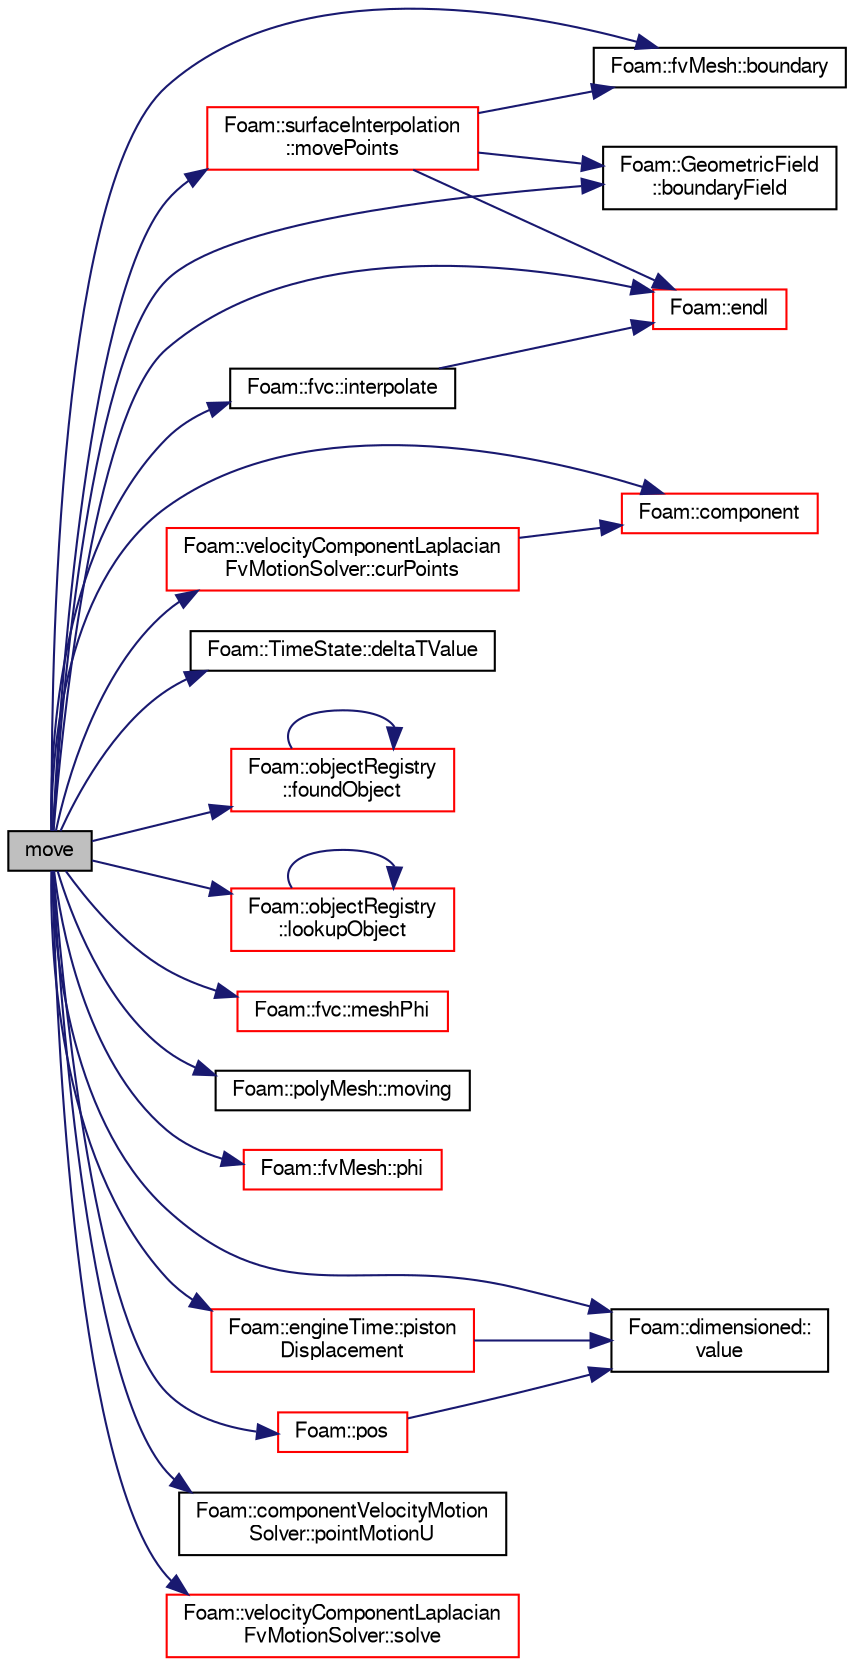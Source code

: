 digraph "move"
{
  bgcolor="transparent";
  edge [fontname="FreeSans",fontsize="10",labelfontname="FreeSans",labelfontsize="10"];
  node [fontname="FreeSans",fontsize="10",shape=record];
  rankdir="LR";
  Node11 [label="move",height=0.2,width=0.4,color="black", fillcolor="grey75", style="filled", fontcolor="black"];
  Node11 -> Node12 [color="midnightblue",fontsize="10",style="solid",fontname="FreeSans"];
  Node12 [label="Foam::fvMesh::boundary",height=0.2,width=0.4,color="black",URL="$a22766.html#a1fc8b179063cf5d6805da64ff1975126",tooltip="Return reference to boundary mesh. "];
  Node11 -> Node13 [color="midnightblue",fontsize="10",style="solid",fontname="FreeSans"];
  Node13 [label="Foam::GeometricField\l::boundaryField",height=0.2,width=0.4,color="black",URL="$a22434.html#a3c6c1a789b48ea0c5e8bff64f9c14f2d",tooltip="Return reference to GeometricBoundaryField. "];
  Node11 -> Node14 [color="midnightblue",fontsize="10",style="solid",fontname="FreeSans"];
  Node14 [label="Foam::component",height=0.2,width=0.4,color="red",URL="$a21124.html#a38788135ad21a6daaf3af2a761b33508"];
  Node11 -> Node16 [color="midnightblue",fontsize="10",style="solid",fontname="FreeSans"];
  Node16 [label="Foam::velocityComponentLaplacian\lFvMotionSolver::curPoints",height=0.2,width=0.4,color="red",URL="$a23310.html#a1996b85ae62abe724454832e65fdbfa4",tooltip="Return point location obtained from the current motion field. "];
  Node16 -> Node14 [color="midnightblue",fontsize="10",style="solid",fontname="FreeSans"];
  Node11 -> Node20 [color="midnightblue",fontsize="10",style="solid",fontname="FreeSans"];
  Node20 [label="Foam::TimeState::deltaTValue",height=0.2,width=0.4,color="black",URL="$a26362.html#aeb7fdbc18a6f908efa70a34e5688436c",tooltip="Return time step value. "];
  Node11 -> Node21 [color="midnightblue",fontsize="10",style="solid",fontname="FreeSans"];
  Node21 [label="Foam::endl",height=0.2,width=0.4,color="red",URL="$a21124.html#a2db8fe02a0d3909e9351bb4275b23ce4",tooltip="Add newline and flush stream. "];
  Node11 -> Node23 [color="midnightblue",fontsize="10",style="solid",fontname="FreeSans"];
  Node23 [label="Foam::objectRegistry\l::foundObject",height=0.2,width=0.4,color="red",URL="$a26326.html#afb1fd730975d12fa5bcd4252fbf2b92c",tooltip="Is the named Type found? "];
  Node23 -> Node23 [color="midnightblue",fontsize="10",style="solid",fontname="FreeSans"];
  Node11 -> Node33 [color="midnightblue",fontsize="10",style="solid",fontname="FreeSans"];
  Node33 [label="Foam::fvc::interpolate",height=0.2,width=0.4,color="black",URL="$a21134.html#addbc18784300dd0955a9bf79f8e2c43b"];
  Node33 -> Node21 [color="midnightblue",fontsize="10",style="solid",fontname="FreeSans"];
  Node11 -> Node34 [color="midnightblue",fontsize="10",style="solid",fontname="FreeSans"];
  Node34 [label="Foam::objectRegistry\l::lookupObject",height=0.2,width=0.4,color="red",URL="$a26326.html#a8b49296f8410366342c524250612c2aa",tooltip="Lookup and return the object of the given Type. "];
  Node34 -> Node34 [color="midnightblue",fontsize="10",style="solid",fontname="FreeSans"];
  Node11 -> Node76 [color="midnightblue",fontsize="10",style="solid",fontname="FreeSans"];
  Node76 [label="Foam::fvc::meshPhi",height=0.2,width=0.4,color="red",URL="$a21134.html#a4de91c07f95262e698d486b45f6c2fe6"];
  Node11 -> Node78 [color="midnightblue",fontsize="10",style="solid",fontname="FreeSans"];
  Node78 [label="Foam::surfaceInterpolation\l::movePoints",height=0.2,width=0.4,color="red",URL="$a23274.html#a049fe0a86e2c86b4c0bb5fe02583bea4",tooltip="Do what is neccessary if the mesh has moved. "];
  Node78 -> Node21 [color="midnightblue",fontsize="10",style="solid",fontname="FreeSans"];
  Node78 -> Node12 [color="midnightblue",fontsize="10",style="solid",fontname="FreeSans"];
  Node78 -> Node13 [color="midnightblue",fontsize="10",style="solid",fontname="FreeSans"];
  Node11 -> Node180 [color="midnightblue",fontsize="10",style="solid",fontname="FreeSans"];
  Node180 [label="Foam::polyMesh::moving",height=0.2,width=0.4,color="black",URL="$a27410.html#afa64275c1aa240283901d7afcb2f153d",tooltip="Is mesh moving. "];
  Node11 -> Node121 [color="midnightblue",fontsize="10",style="solid",fontname="FreeSans"];
  Node121 [label="Foam::fvMesh::phi",height=0.2,width=0.4,color="red",URL="$a22766.html#a48401d78677e2dbdd15a4c41d49677b8",tooltip="Return cell face motion fluxes. "];
  Node11 -> Node327 [color="midnightblue",fontsize="10",style="solid",fontname="FreeSans"];
  Node327 [label="Foam::engineTime::piston\lDisplacement",height=0.2,width=0.4,color="red",URL="$a21822.html#a933d46fba45ae6a4df56e3bce745de2a",tooltip="Return piston displacement for current time step. "];
  Node327 -> Node31 [color="midnightblue",fontsize="10",style="solid",fontname="FreeSans"];
  Node31 [label="Foam::dimensioned::\lvalue",height=0.2,width=0.4,color="black",URL="$a26366.html#a7948200a26c85fc3a83ffa510a91d668",tooltip="Return const reference to value. "];
  Node11 -> Node332 [color="midnightblue",fontsize="10",style="solid",fontname="FreeSans"];
  Node332 [label="Foam::componentVelocityMotion\lSolver::pointMotionU",height=0.2,width=0.4,color="black",URL="$a21570.html#a0344091cde0b669bba034d07d73f1210",tooltip="Non-const access to the pointMotionU in order to allow changes. "];
  Node11 -> Node333 [color="midnightblue",fontsize="10",style="solid",fontname="FreeSans"];
  Node333 [label="Foam::pos",height=0.2,width=0.4,color="red",URL="$a21124.html#a09a190b59f3d01b258bca0fa964a6212"];
  Node333 -> Node31 [color="midnightblue",fontsize="10",style="solid",fontname="FreeSans"];
  Node11 -> Node334 [color="midnightblue",fontsize="10",style="solid",fontname="FreeSans"];
  Node334 [label="Foam::velocityComponentLaplacian\lFvMotionSolver::solve",height=0.2,width=0.4,color="red",URL="$a23310.html#af7d39f0eac0af0ed5785935ac72a1e7d",tooltip="Solve for motion. "];
  Node11 -> Node31 [color="midnightblue",fontsize="10",style="solid",fontname="FreeSans"];
}
